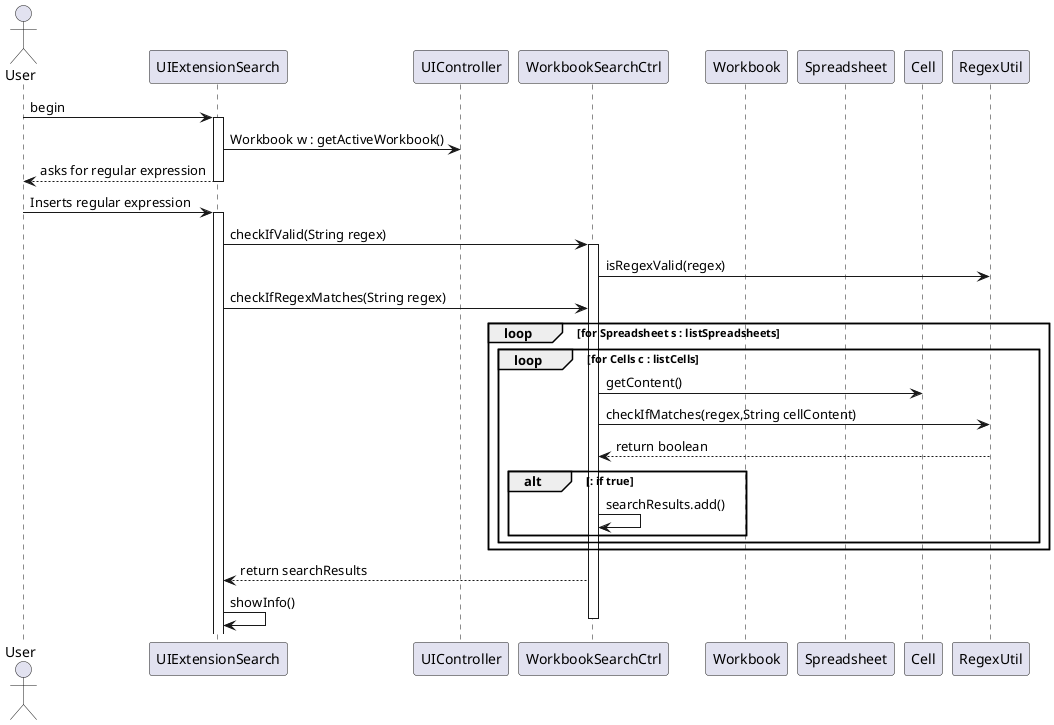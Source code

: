 @startuml 

    actor User 
    participant "UIExtensionSearch" as UI
    participant "UIController" as UIctrl
    participant "WorkbookSearchCtrl" as ctrl
    participant "Workbook" as WBOOK
    participant "Spreadsheet" as sheet
    participant "Cell" as cll
    participant "RegexUtil" as util

    User -> UI : begin
    activate UI 
    UI -> UIctrl : Workbook w : getActiveWorkbook()
    User <-- UI : asks for regular expression
    deactivate ctrl
    deactivate UI
    User -> UI : Inserts regular expression
    activate UI
    UI -> ctrl : checkIfValid(String regex)
    activate ctrl
    ctrl -> util : isRegexValid(regex)
    UI -> ctrl : checkIfRegexMatches(String regex)
    
    
    loop for Spreadsheet s : listSpreadsheets
    loop for Cells c : listCells
    ctrl -> cll : getContent()
    ctrl -> util : checkIfMatches(regex,String cellContent)
    ctrl <-- util : return boolean
    alt : if true
    ctrl -> ctrl : searchResults.add()
    end
    end
    end
    UI <-- ctrl : return searchResults
    UI -> UI : showInfo()
    deactivate ctrl
    
@enduml
